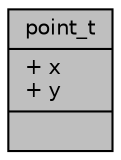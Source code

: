 digraph "point_t"
{
 // INTERACTIVE_SVG=YES
 // LATEX_PDF_SIZE
  bgcolor="transparent";
  edge [fontname="Helvetica",fontsize="10",labelfontname="Helvetica",labelfontsize="10"];
  node [fontname="Helvetica",fontsize="10",shape=record];
  Node1 [label="{point_t\n|+ x\l+ y\l|}",height=0.2,width=0.4,color="black", fillcolor="grey75", style="filled", fontcolor="black",tooltip="point coordinate value in int."];
}
